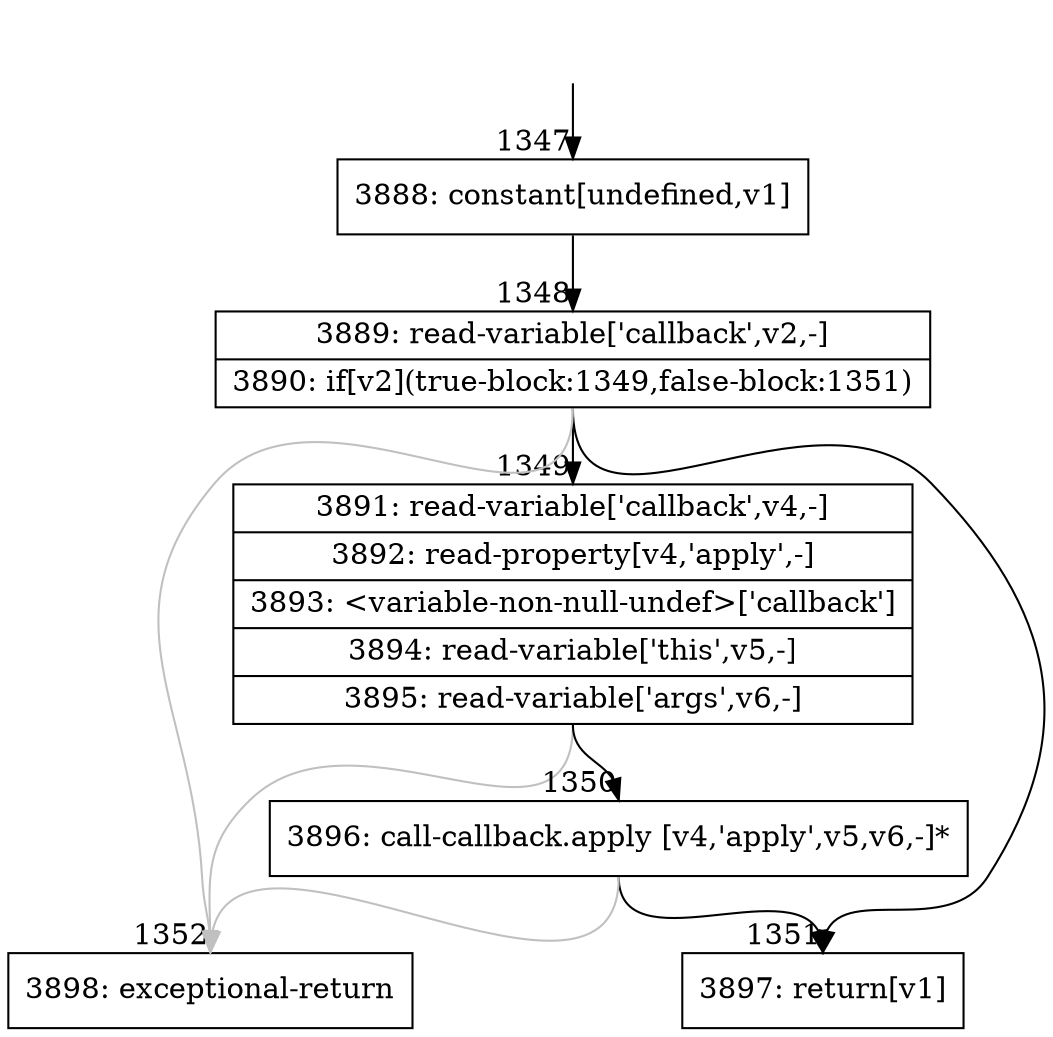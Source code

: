 digraph {
rankdir="TD"
BB_entry98[shape=none,label=""];
BB_entry98 -> BB1347 [tailport=s, headport=n, headlabel="    1347"]
BB1347 [shape=record label="{3888: constant[undefined,v1]}" ] 
BB1347 -> BB1348 [tailport=s, headport=n, headlabel="      1348"]
BB1348 [shape=record label="{3889: read-variable['callback',v2,-]|3890: if[v2](true-block:1349,false-block:1351)}" ] 
BB1348 -> BB1349 [tailport=s, headport=n, headlabel="      1349"]
BB1348 -> BB1351 [tailport=s, headport=n, headlabel="      1351"]
BB1348 -> BB1352 [tailport=s, headport=n, color=gray, headlabel="      1352"]
BB1349 [shape=record label="{3891: read-variable['callback',v4,-]|3892: read-property[v4,'apply',-]|3893: \<variable-non-null-undef\>['callback']|3894: read-variable['this',v5,-]|3895: read-variable['args',v6,-]}" ] 
BB1349 -> BB1350 [tailport=s, headport=n, headlabel="      1350"]
BB1349 -> BB1352 [tailport=s, headport=n, color=gray]
BB1350 [shape=record label="{3896: call-callback.apply [v4,'apply',v5,v6,-]*}" ] 
BB1350 -> BB1351 [tailport=s, headport=n]
BB1350 -> BB1352 [tailport=s, headport=n, color=gray]
BB1351 [shape=record label="{3897: return[v1]}" ] 
BB1352 [shape=record label="{3898: exceptional-return}" ] 
//#$~ 1263
}
